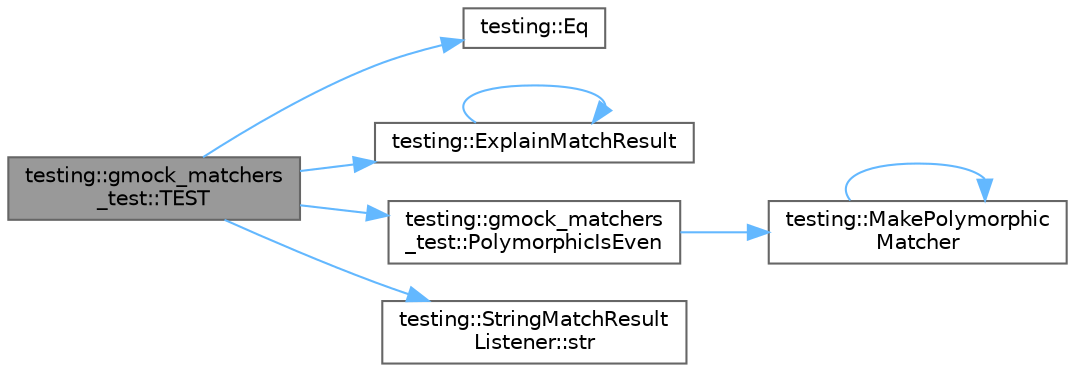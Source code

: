 digraph "testing::gmock_matchers_test::TEST"
{
 // LATEX_PDF_SIZE
  bgcolor="transparent";
  edge [fontname=Helvetica,fontsize=10,labelfontname=Helvetica,labelfontsize=10];
  node [fontname=Helvetica,fontsize=10,shape=box,height=0.2,width=0.4];
  rankdir="LR";
  Node1 [id="Node000001",label="testing::gmock_matchers\l_test::TEST",height=0.2,width=0.4,color="gray40", fillcolor="grey60", style="filled", fontcolor="black",tooltip=" "];
  Node1 -> Node2 [id="edge1_Node000001_Node000002",color="steelblue1",style="solid",tooltip=" "];
  Node2 [id="Node000002",label="testing::Eq",height=0.2,width=0.4,color="grey40", fillcolor="white", style="filled",URL="$namespacetesting.html#a167b32a3d37d72f5d91b16198e35b1e8",tooltip=" "];
  Node1 -> Node3 [id="edge2_Node000001_Node000003",color="steelblue1",style="solid",tooltip=" "];
  Node3 [id="Node000003",label="testing::ExplainMatchResult",height=0.2,width=0.4,color="grey40", fillcolor="white", style="filled",URL="$namespacetesting.html#a6d5fbd5104dafc63bf705dafbcb5ce18",tooltip=" "];
  Node3 -> Node3 [id="edge3_Node000003_Node000003",color="steelblue1",style="solid",tooltip=" "];
  Node1 -> Node4 [id="edge4_Node000001_Node000004",color="steelblue1",style="solid",tooltip=" "];
  Node4 [id="Node000004",label="testing::gmock_matchers\l_test::PolymorphicIsEven",height=0.2,width=0.4,color="grey40", fillcolor="white", style="filled",URL="$namespacetesting_1_1gmock__matchers__test.html#a84192f6f69d3f734e9755a0fe070da77",tooltip=" "];
  Node4 -> Node5 [id="edge5_Node000004_Node000005",color="steelblue1",style="solid",tooltip=" "];
  Node5 [id="Node000005",label="testing::MakePolymorphic\lMatcher",height=0.2,width=0.4,color="grey40", fillcolor="white", style="filled",URL="$namespacetesting.html#aaa8bcc7acc2fa7874690a79d6df0f263",tooltip=" "];
  Node5 -> Node5 [id="edge6_Node000005_Node000005",color="steelblue1",style="solid",tooltip=" "];
  Node1 -> Node6 [id="edge7_Node000001_Node000006",color="steelblue1",style="solid",tooltip=" "];
  Node6 [id="Node000006",label="testing::StringMatchResult\lListener::str",height=0.2,width=0.4,color="grey40", fillcolor="white", style="filled",URL="$classtesting_1_1_string_match_result_listener.html#a77e501016fa53b76e7eee1739d25dde9",tooltip=" "];
}

